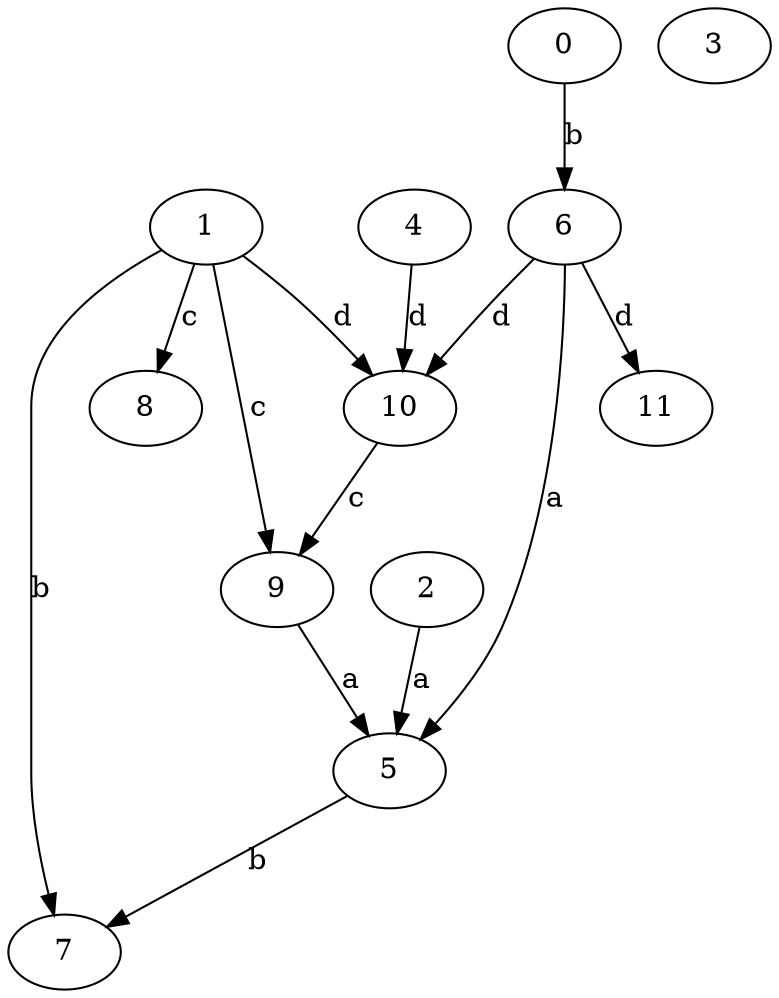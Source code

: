 strict digraph  {
4;
5;
6;
7;
8;
0;
9;
1;
2;
10;
3;
11;
4 -> 10  [label=d];
5 -> 7  [label=b];
6 -> 5  [label=a];
6 -> 10  [label=d];
6 -> 11  [label=d];
0 -> 6  [label=b];
9 -> 5  [label=a];
1 -> 7  [label=b];
1 -> 8  [label=c];
1 -> 9  [label=c];
1 -> 10  [label=d];
2 -> 5  [label=a];
10 -> 9  [label=c];
}

